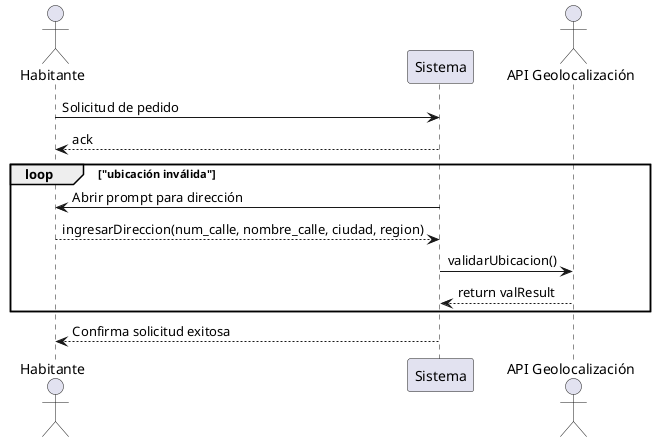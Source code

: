 @startuml
actor Habitante                 as Habitante
participant Sistema             as Sistema
actor "API Geolocalización"     as api_geo

Habitante -> Sistema: Solicitud de pedido
Sistema --> Habitante: ack

loop "ubicación inválida"
    Sistema -> Habitante: Abrir prompt para dirección
    Habitante --> Sistema: ingresarDireccion(num_calle, nombre_calle, ciudad, region)
    Sistema -> api_geo: validarUbicacion()
    api_geo --> Sistema: return valResult
end

Sistema --> Habitante: Confirma solicitud exitosa

@enduml
